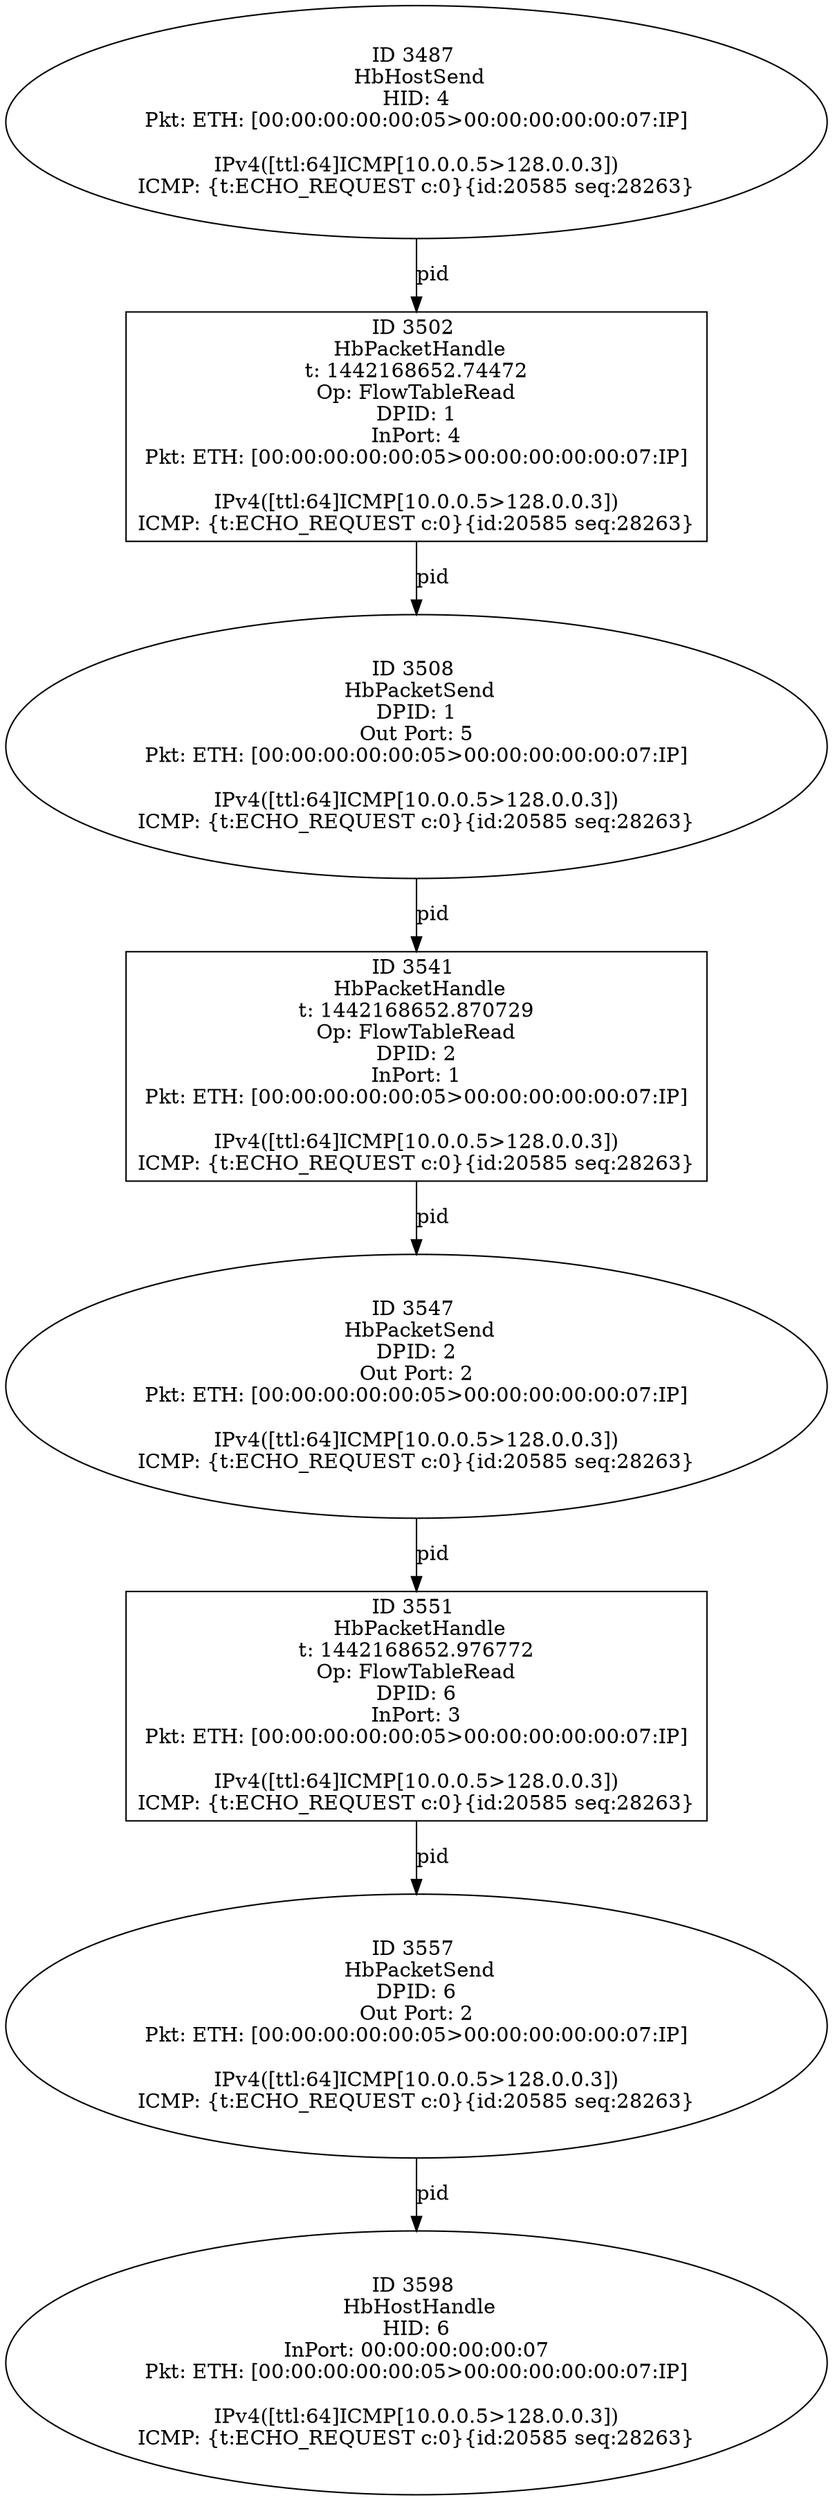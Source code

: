 strict digraph G {
3557 [shape=oval, event=<hb_events.HbPacketSend object at 0x10aeecbd0>, label="ID 3557 
 HbPacketSend
DPID: 6
Out Port: 2
Pkt: ETH: [00:00:00:00:00:05>00:00:00:00:00:07:IP]

IPv4([ttl:64]ICMP[10.0.0.5>128.0.0.3])
ICMP: {t:ECHO_REQUEST c:0}{id:20585 seq:28263}"];
3502 [shape=box, event=<hb_events.HbPacketHandle object at 0x10aeade50>, label="ID 3502 
 HbPacketHandle
t: 1442168652.74472
Op: FlowTableRead
DPID: 1
InPort: 4
Pkt: ETH: [00:00:00:00:00:05>00:00:00:00:00:07:IP]

IPv4([ttl:64]ICMP[10.0.0.5>128.0.0.3])
ICMP: {t:ECHO_REQUEST c:0}{id:20585 seq:28263}"];
3508 [shape=oval, event=<hb_events.HbPacketSend object at 0x10aeb64d0>, label="ID 3508 
 HbPacketSend
DPID: 1
Out Port: 5
Pkt: ETH: [00:00:00:00:00:05>00:00:00:00:00:07:IP]

IPv4([ttl:64]ICMP[10.0.0.5>128.0.0.3])
ICMP: {t:ECHO_REQUEST c:0}{id:20585 seq:28263}"];
3541 [shape=box, event=<hb_events.HbPacketHandle object at 0x10aed72d0>, label="ID 3541 
 HbPacketHandle
t: 1442168652.870729
Op: FlowTableRead
DPID: 2
InPort: 1
Pkt: ETH: [00:00:00:00:00:05>00:00:00:00:00:07:IP]

IPv4([ttl:64]ICMP[10.0.0.5>128.0.0.3])
ICMP: {t:ECHO_REQUEST c:0}{id:20585 seq:28263}"];
3551 [shape=box, event=<hb_events.HbPacketHandle object at 0x10aedff50>, label="ID 3551 
 HbPacketHandle
t: 1442168652.976772
Op: FlowTableRead
DPID: 6
InPort: 3
Pkt: ETH: [00:00:00:00:00:05>00:00:00:00:00:07:IP]

IPv4([ttl:64]ICMP[10.0.0.5>128.0.0.3])
ICMP: {t:ECHO_REQUEST c:0}{id:20585 seq:28263}"];
3598 [shape=oval, event=<hb_events.HbHostHandle object at 0x10af122d0>, label="ID 3598 
 HbHostHandle
HID: 6
InPort: 00:00:00:00:00:07
Pkt: ETH: [00:00:00:00:00:05>00:00:00:00:00:07:IP]

IPv4([ttl:64]ICMP[10.0.0.5>128.0.0.3])
ICMP: {t:ECHO_REQUEST c:0}{id:20585 seq:28263}"];
3547 [shape=oval, event=<hb_events.HbPacketSend object at 0x10aed7710>, label="ID 3547 
 HbPacketSend
DPID: 2
Out Port: 2
Pkt: ETH: [00:00:00:00:00:05>00:00:00:00:00:07:IP]

IPv4([ttl:64]ICMP[10.0.0.5>128.0.0.3])
ICMP: {t:ECHO_REQUEST c:0}{id:20585 seq:28263}"];
3487 [shape=oval, event=<hb_events.HbHostSend object at 0x10aead390>, label="ID 3487 
 HbHostSend
HID: 4
Pkt: ETH: [00:00:00:00:00:05>00:00:00:00:00:07:IP]

IPv4([ttl:64]ICMP[10.0.0.5>128.0.0.3])
ICMP: {t:ECHO_REQUEST c:0}{id:20585 seq:28263}"];
3557 -> 3598  [rel=pid, label=pid];
3487 -> 3502  [rel=pid, label=pid];
3502 -> 3508  [rel=pid, label=pid];
3508 -> 3541  [rel=pid, label=pid];
3541 -> 3547  [rel=pid, label=pid];
3547 -> 3551  [rel=pid, label=pid];
3551 -> 3557  [rel=pid, label=pid];
}
